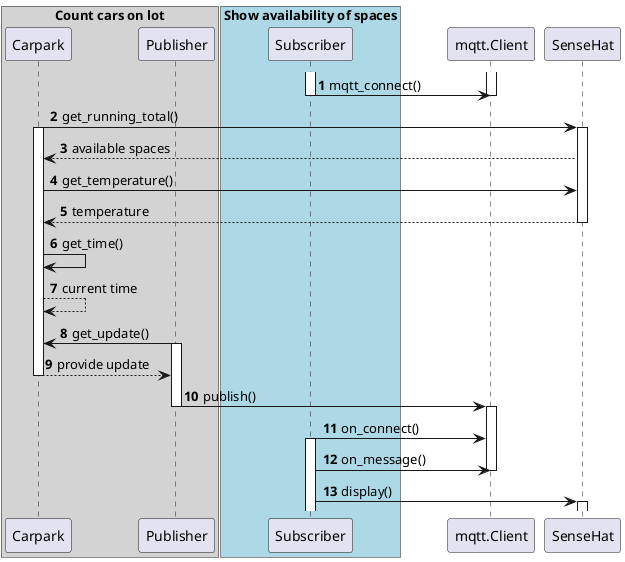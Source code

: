 @startuml
autonumber

box "Count cars on lot" #LightGrey
participant Carpark
participant Publisher
end box

box "Show availability of spaces" #LightBlue
participant Subscriber
end box

activate Subscriber
activate mqtt.Client

Subscriber -> mqtt.Client : mqtt_connect()

deactivate mqtt.Client
deactivate Subscriber

Carpark -> SenseHat : get_running_total()

activate Carpark
activate SenseHat

SenseHat --> Carpark : available spaces
Carpark -> SenseHat : get_temperature()
SenseHat --> Carpark : temperature

deactivate SenseHat

Carpark -> Carpark : get_time()
Carpark --> Carpark : current time
Publisher -> Carpark : get_update()

activate Publisher

Carpark --> Publisher : provide update

deactivate Carpark

Publisher -> mqtt.Client : publish()

deactivate Publisher
activate mqtt.Client

Subscriber -> mqtt.Client : on_connect()

activate Subscriber

Subscriber -> mqtt.Client : on_message()

deactivate mqtt.Client

Subscriber -> SenseHat : display()
activate SenseHat

@enduml